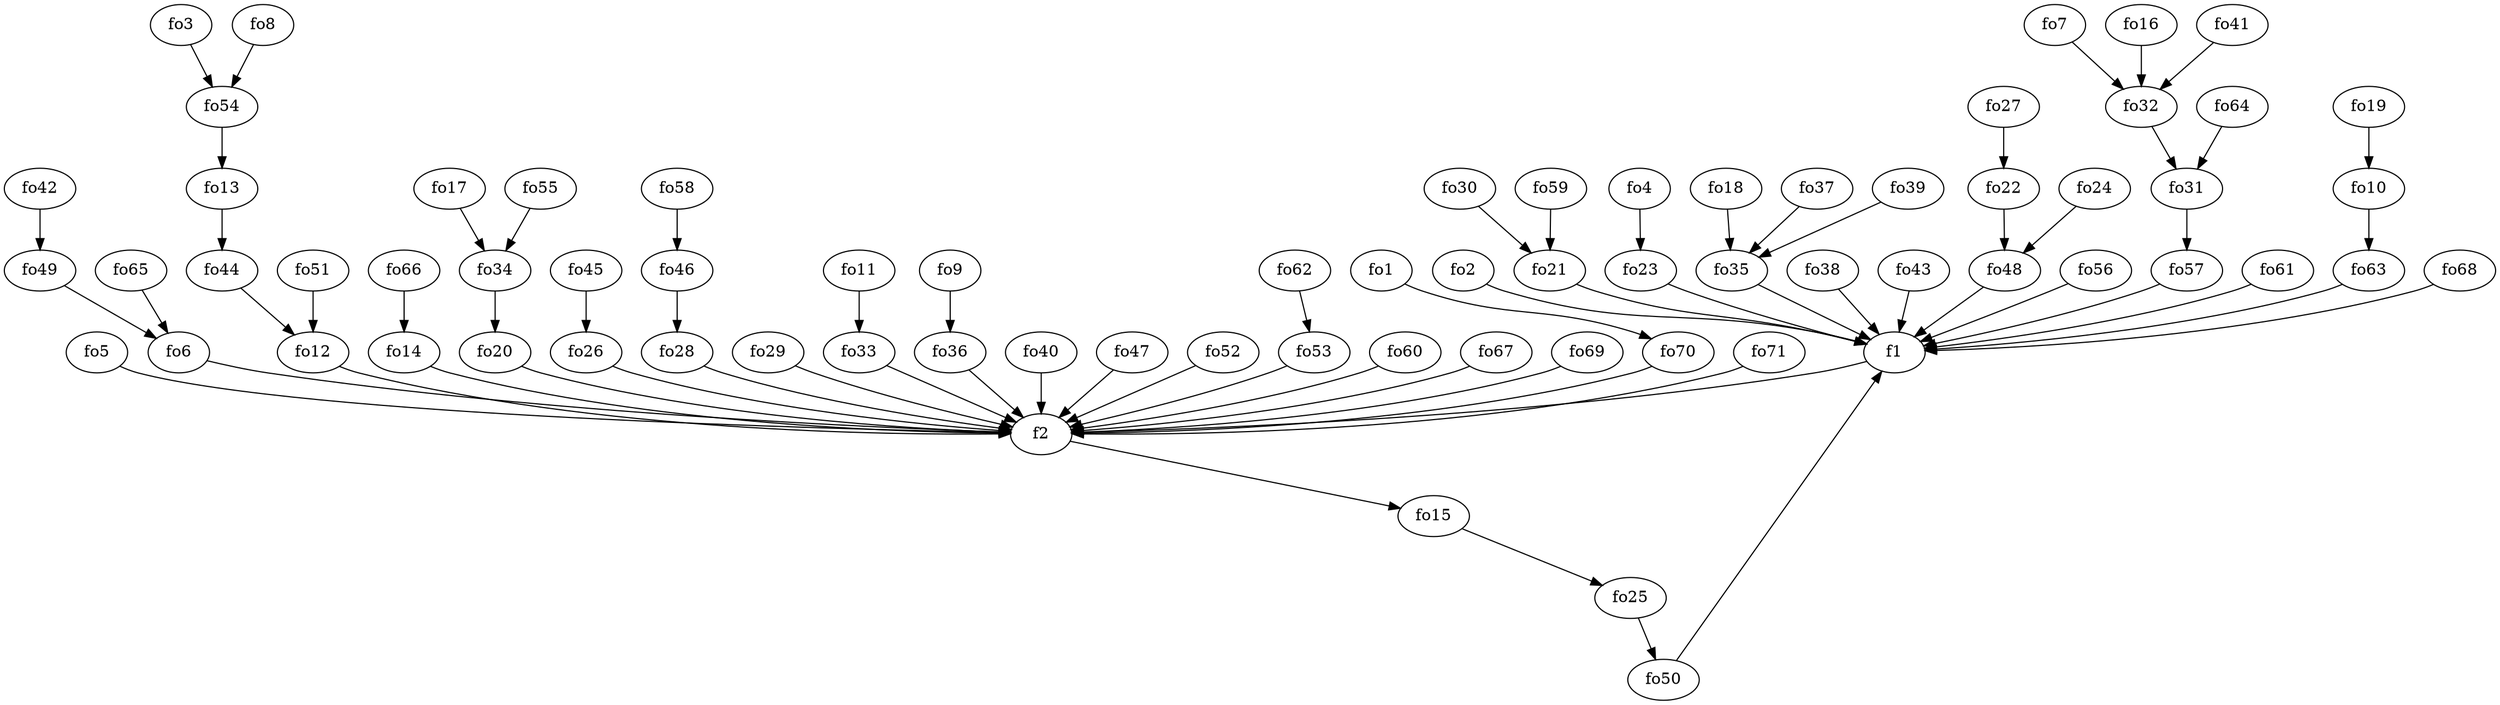 strict digraph  {
f1;
f2;
fo1;
fo2;
fo3;
fo4;
fo5;
fo6;
fo7;
fo8;
fo9;
fo10;
fo11;
fo12;
fo13;
fo14;
fo15;
fo16;
fo17;
fo18;
fo19;
fo20;
fo21;
fo22;
fo23;
fo24;
fo25;
fo26;
fo27;
fo28;
fo29;
fo30;
fo31;
fo32;
fo33;
fo34;
fo35;
fo36;
fo37;
fo38;
fo39;
fo40;
fo41;
fo42;
fo43;
fo44;
fo45;
fo46;
fo47;
fo48;
fo49;
fo50;
fo51;
fo52;
fo53;
fo54;
fo55;
fo56;
fo57;
fo58;
fo59;
fo60;
fo61;
fo62;
fo63;
fo64;
fo65;
fo66;
fo67;
fo68;
fo69;
fo70;
fo71;
f1 -> f2  [weight=2];
f2 -> fo15  [weight=2];
fo1 -> fo70  [weight=2];
fo2 -> f1  [weight=2];
fo3 -> fo54  [weight=2];
fo4 -> fo23  [weight=2];
fo5 -> f2  [weight=2];
fo6 -> f2  [weight=2];
fo7 -> fo32  [weight=2];
fo8 -> fo54  [weight=2];
fo9 -> fo36  [weight=2];
fo10 -> fo63  [weight=2];
fo11 -> fo33  [weight=2];
fo12 -> f2  [weight=2];
fo13 -> fo44  [weight=2];
fo14 -> f2  [weight=2];
fo15 -> fo25  [weight=2];
fo16 -> fo32  [weight=2];
fo17 -> fo34  [weight=2];
fo18 -> fo35  [weight=2];
fo19 -> fo10  [weight=2];
fo20 -> f2  [weight=2];
fo21 -> f1  [weight=2];
fo22 -> fo48  [weight=2];
fo23 -> f1  [weight=2];
fo24 -> fo48  [weight=2];
fo25 -> fo50  [weight=2];
fo26 -> f2  [weight=2];
fo27 -> fo22  [weight=2];
fo28 -> f2  [weight=2];
fo29 -> f2  [weight=2];
fo30 -> fo21  [weight=2];
fo31 -> fo57  [weight=2];
fo32 -> fo31  [weight=2];
fo33 -> f2  [weight=2];
fo34 -> fo20  [weight=2];
fo35 -> f1  [weight=2];
fo36 -> f2  [weight=2];
fo37 -> fo35  [weight=2];
fo38 -> f1  [weight=2];
fo39 -> fo35  [weight=2];
fo40 -> f2  [weight=2];
fo41 -> fo32  [weight=2];
fo42 -> fo49  [weight=2];
fo43 -> f1  [weight=2];
fo44 -> fo12  [weight=2];
fo45 -> fo26  [weight=2];
fo46 -> fo28  [weight=2];
fo47 -> f2  [weight=2];
fo48 -> f1  [weight=2];
fo49 -> fo6  [weight=2];
fo50 -> f1  [weight=2];
fo51 -> fo12  [weight=2];
fo52 -> f2  [weight=2];
fo53 -> f2  [weight=2];
fo54 -> fo13  [weight=2];
fo55 -> fo34  [weight=2];
fo56 -> f1  [weight=2];
fo57 -> f1  [weight=2];
fo58 -> fo46  [weight=2];
fo59 -> fo21  [weight=2];
fo60 -> f2  [weight=2];
fo61 -> f1  [weight=2];
fo62 -> fo53  [weight=2];
fo63 -> f1  [weight=2];
fo64 -> fo31  [weight=2];
fo65 -> fo6  [weight=2];
fo66 -> fo14  [weight=2];
fo67 -> f2  [weight=2];
fo68 -> f1  [weight=2];
fo69 -> f2  [weight=2];
fo70 -> f2  [weight=2];
fo71 -> f2  [weight=2];
}
